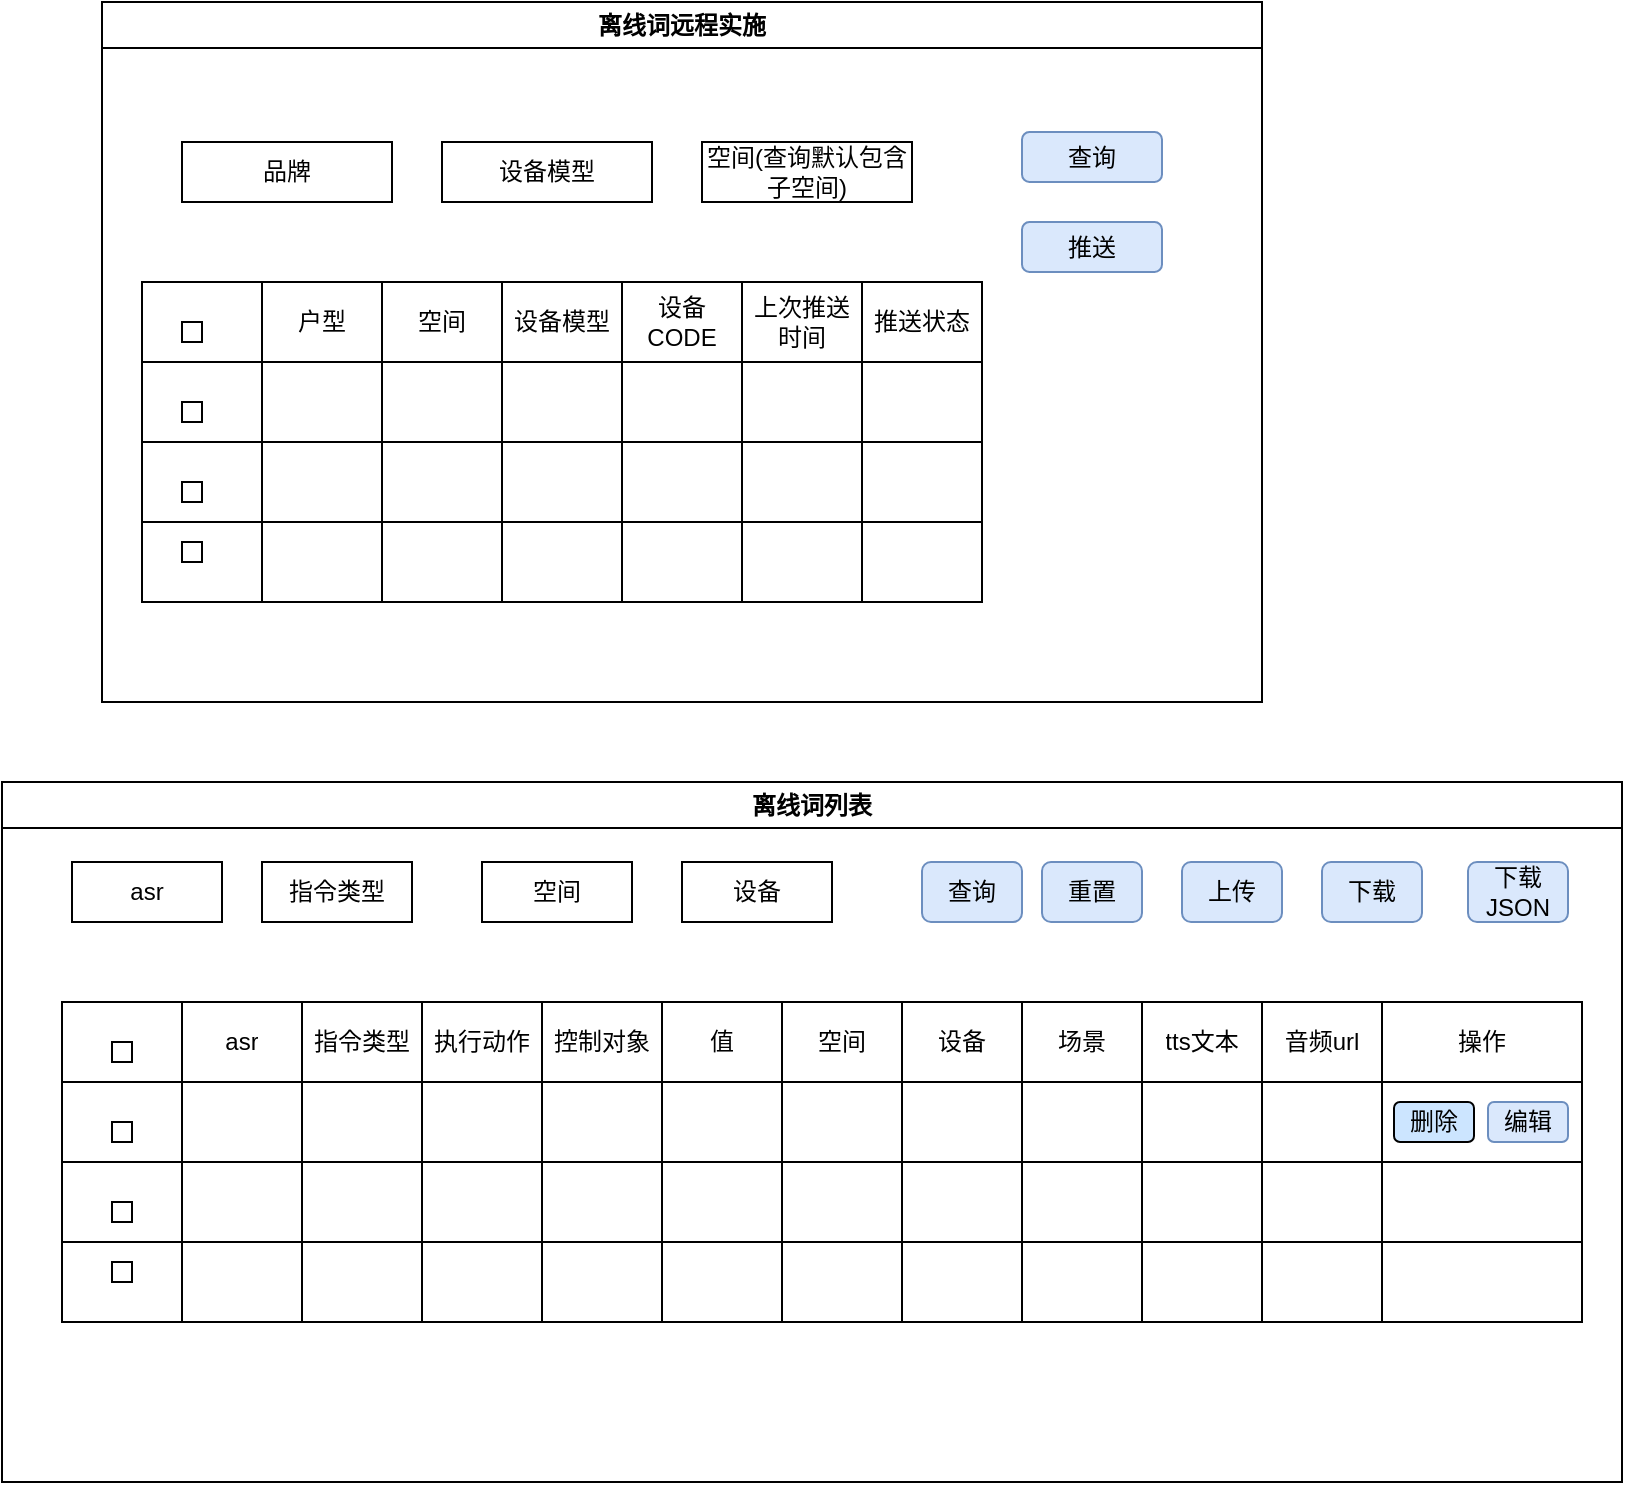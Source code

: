 <mxfile version="24.0.2" type="github">
  <diagram name="第 1 页" id="WnFoVOCNcByE03xFzpFk">
    <mxGraphModel dx="1095" dy="423" grid="1" gridSize="10" guides="1" tooltips="1" connect="1" arrows="1" fold="1" page="1" pageScale="1" pageWidth="827" pageHeight="1169" math="0" shadow="0">
      <root>
        <mxCell id="0" />
        <mxCell id="1" parent="0" />
        <mxCell id="wuZvDj9s8fZifpbFYdYD-1" value="离线词远程实施" style="swimlane;whiteSpace=wrap;html=1;" vertex="1" parent="1">
          <mxGeometry x="60" y="40" width="580" height="350" as="geometry" />
        </mxCell>
        <mxCell id="wuZvDj9s8fZifpbFYdYD-7" value="空间(查询默认包含子空间)" style="rounded=0;whiteSpace=wrap;html=1;" vertex="1" parent="wuZvDj9s8fZifpbFYdYD-1">
          <mxGeometry x="300" y="70" width="105" height="30" as="geometry" />
        </mxCell>
        <mxCell id="wuZvDj9s8fZifpbFYdYD-8" value="设备模型" style="rounded=0;whiteSpace=wrap;html=1;" vertex="1" parent="wuZvDj9s8fZifpbFYdYD-1">
          <mxGeometry x="170" y="70" width="105" height="30" as="geometry" />
        </mxCell>
        <mxCell id="wuZvDj9s8fZifpbFYdYD-9" value="品牌" style="rounded=0;whiteSpace=wrap;html=1;" vertex="1" parent="wuZvDj9s8fZifpbFYdYD-1">
          <mxGeometry x="40" y="70" width="105" height="30" as="geometry" />
        </mxCell>
        <mxCell id="wuZvDj9s8fZifpbFYdYD-58" value="查询" style="rounded=1;whiteSpace=wrap;html=1;fillColor=#dae8fc;strokeColor=#6c8ebf;" vertex="1" parent="wuZvDj9s8fZifpbFYdYD-1">
          <mxGeometry x="460" y="65" width="70" height="25" as="geometry" />
        </mxCell>
        <mxCell id="wuZvDj9s8fZifpbFYdYD-64" value="推送" style="rounded=1;whiteSpace=wrap;html=1;fillColor=#dae8fc;strokeColor=#6c8ebf;" vertex="1" parent="wuZvDj9s8fZifpbFYdYD-1">
          <mxGeometry x="460" y="110" width="70" height="25" as="geometry" />
        </mxCell>
        <mxCell id="wuZvDj9s8fZifpbFYdYD-2" value="离线词列表" style="swimlane;whiteSpace=wrap;html=1;startSize=23;" vertex="1" parent="1">
          <mxGeometry x="10" y="430" width="810" height="350" as="geometry" />
        </mxCell>
        <mxCell id="wuZvDj9s8fZifpbFYdYD-65" value="" style="shape=table;startSize=0;container=1;collapsible=0;childLayout=tableLayout;" vertex="1" parent="wuZvDj9s8fZifpbFYdYD-2">
          <mxGeometry x="30" y="110" width="760" height="160" as="geometry" />
        </mxCell>
        <mxCell id="wuZvDj9s8fZifpbFYdYD-66" value="" style="shape=tableRow;horizontal=0;startSize=0;swimlaneHead=0;swimlaneBody=0;strokeColor=inherit;top=0;left=0;bottom=0;right=0;collapsible=0;dropTarget=0;fillColor=none;points=[[0,0.5],[1,0.5]];portConstraint=eastwest;" vertex="1" parent="wuZvDj9s8fZifpbFYdYD-65">
          <mxGeometry width="760" height="40" as="geometry" />
        </mxCell>
        <mxCell id="wuZvDj9s8fZifpbFYdYD-67" value="" style="shape=partialRectangle;html=1;whiteSpace=wrap;connectable=0;strokeColor=inherit;overflow=hidden;fillColor=none;top=0;left=0;bottom=0;right=0;pointerEvents=1;" vertex="1" parent="wuZvDj9s8fZifpbFYdYD-66">
          <mxGeometry width="60" height="40" as="geometry">
            <mxRectangle width="60" height="40" as="alternateBounds" />
          </mxGeometry>
        </mxCell>
        <mxCell id="wuZvDj9s8fZifpbFYdYD-68" value="asr" style="shape=partialRectangle;html=1;whiteSpace=wrap;connectable=0;strokeColor=inherit;overflow=hidden;fillColor=none;top=0;left=0;bottom=0;right=0;pointerEvents=1;" vertex="1" parent="wuZvDj9s8fZifpbFYdYD-66">
          <mxGeometry x="60" width="60" height="40" as="geometry">
            <mxRectangle width="60" height="40" as="alternateBounds" />
          </mxGeometry>
        </mxCell>
        <mxCell id="wuZvDj9s8fZifpbFYdYD-69" value="指令类型" style="shape=partialRectangle;html=1;whiteSpace=wrap;connectable=0;strokeColor=inherit;overflow=hidden;fillColor=none;top=0;left=0;bottom=0;right=0;pointerEvents=1;" vertex="1" parent="wuZvDj9s8fZifpbFYdYD-66">
          <mxGeometry x="120" width="60" height="40" as="geometry">
            <mxRectangle width="60" height="40" as="alternateBounds" />
          </mxGeometry>
        </mxCell>
        <mxCell id="wuZvDj9s8fZifpbFYdYD-70" value="执行动作" style="shape=partialRectangle;html=1;whiteSpace=wrap;connectable=0;strokeColor=inherit;overflow=hidden;fillColor=none;top=0;left=0;bottom=0;right=0;pointerEvents=1;" vertex="1" parent="wuZvDj9s8fZifpbFYdYD-66">
          <mxGeometry x="180" width="60" height="40" as="geometry">
            <mxRectangle width="60" height="40" as="alternateBounds" />
          </mxGeometry>
        </mxCell>
        <mxCell id="wuZvDj9s8fZifpbFYdYD-71" value="控制对象" style="shape=partialRectangle;html=1;whiteSpace=wrap;connectable=0;strokeColor=inherit;overflow=hidden;fillColor=none;top=0;left=0;bottom=0;right=0;pointerEvents=1;" vertex="1" parent="wuZvDj9s8fZifpbFYdYD-66">
          <mxGeometry x="240" width="60" height="40" as="geometry">
            <mxRectangle width="60" height="40" as="alternateBounds" />
          </mxGeometry>
        </mxCell>
        <mxCell id="wuZvDj9s8fZifpbFYdYD-109" value="值" style="shape=partialRectangle;html=1;whiteSpace=wrap;connectable=0;strokeColor=inherit;overflow=hidden;fillColor=none;top=0;left=0;bottom=0;right=0;pointerEvents=1;" vertex="1" parent="wuZvDj9s8fZifpbFYdYD-66">
          <mxGeometry x="300" width="60" height="40" as="geometry">
            <mxRectangle width="60" height="40" as="alternateBounds" />
          </mxGeometry>
        </mxCell>
        <mxCell id="wuZvDj9s8fZifpbFYdYD-105" value="空间" style="shape=partialRectangle;html=1;whiteSpace=wrap;connectable=0;strokeColor=inherit;overflow=hidden;fillColor=none;top=0;left=0;bottom=0;right=0;pointerEvents=1;" vertex="1" parent="wuZvDj9s8fZifpbFYdYD-66">
          <mxGeometry x="360" width="60" height="40" as="geometry">
            <mxRectangle width="60" height="40" as="alternateBounds" />
          </mxGeometry>
        </mxCell>
        <mxCell id="wuZvDj9s8fZifpbFYdYD-101" value="设备" style="shape=partialRectangle;html=1;whiteSpace=wrap;connectable=0;strokeColor=inherit;overflow=hidden;fillColor=none;top=0;left=0;bottom=0;right=0;pointerEvents=1;" vertex="1" parent="wuZvDj9s8fZifpbFYdYD-66">
          <mxGeometry x="420" width="60" height="40" as="geometry">
            <mxRectangle width="60" height="40" as="alternateBounds" />
          </mxGeometry>
        </mxCell>
        <mxCell id="wuZvDj9s8fZifpbFYdYD-117" value="场景" style="shape=partialRectangle;html=1;whiteSpace=wrap;connectable=0;strokeColor=inherit;overflow=hidden;fillColor=none;top=0;left=0;bottom=0;right=0;pointerEvents=1;" vertex="1" parent="wuZvDj9s8fZifpbFYdYD-66">
          <mxGeometry x="480" width="60" height="40" as="geometry">
            <mxRectangle width="60" height="40" as="alternateBounds" />
          </mxGeometry>
        </mxCell>
        <mxCell id="wuZvDj9s8fZifpbFYdYD-113" value="tts文本" style="shape=partialRectangle;html=1;whiteSpace=wrap;connectable=0;strokeColor=inherit;overflow=hidden;fillColor=none;top=0;left=0;bottom=0;right=0;pointerEvents=1;" vertex="1" parent="wuZvDj9s8fZifpbFYdYD-66">
          <mxGeometry x="540" width="60" height="40" as="geometry">
            <mxRectangle width="60" height="40" as="alternateBounds" />
          </mxGeometry>
        </mxCell>
        <mxCell id="wuZvDj9s8fZifpbFYdYD-121" value="音频url" style="shape=partialRectangle;html=1;whiteSpace=wrap;connectable=0;strokeColor=inherit;overflow=hidden;fillColor=none;top=0;left=0;bottom=0;right=0;pointerEvents=1;" vertex="1" parent="wuZvDj9s8fZifpbFYdYD-66">
          <mxGeometry x="600" width="60" height="40" as="geometry">
            <mxRectangle width="60" height="40" as="alternateBounds" />
          </mxGeometry>
        </mxCell>
        <mxCell id="wuZvDj9s8fZifpbFYdYD-125" value="操作" style="shape=partialRectangle;html=1;whiteSpace=wrap;connectable=0;strokeColor=inherit;overflow=hidden;fillColor=none;top=0;left=0;bottom=0;right=0;pointerEvents=1;" vertex="1" parent="wuZvDj9s8fZifpbFYdYD-66">
          <mxGeometry x="660" width="100" height="40" as="geometry">
            <mxRectangle width="100" height="40" as="alternateBounds" />
          </mxGeometry>
        </mxCell>
        <mxCell id="wuZvDj9s8fZifpbFYdYD-72" value="" style="shape=tableRow;horizontal=0;startSize=0;swimlaneHead=0;swimlaneBody=0;strokeColor=inherit;top=0;left=0;bottom=0;right=0;collapsible=0;dropTarget=0;fillColor=none;points=[[0,0.5],[1,0.5]];portConstraint=eastwest;" vertex="1" parent="wuZvDj9s8fZifpbFYdYD-65">
          <mxGeometry y="40" width="760" height="40" as="geometry" />
        </mxCell>
        <mxCell id="wuZvDj9s8fZifpbFYdYD-73" value="" style="shape=partialRectangle;html=1;whiteSpace=wrap;connectable=0;strokeColor=inherit;overflow=hidden;fillColor=none;top=0;left=0;bottom=0;right=0;pointerEvents=1;" vertex="1" parent="wuZvDj9s8fZifpbFYdYD-72">
          <mxGeometry width="60" height="40" as="geometry">
            <mxRectangle width="60" height="40" as="alternateBounds" />
          </mxGeometry>
        </mxCell>
        <mxCell id="wuZvDj9s8fZifpbFYdYD-74" value="" style="shape=partialRectangle;html=1;whiteSpace=wrap;connectable=0;strokeColor=inherit;overflow=hidden;fillColor=none;top=0;left=0;bottom=0;right=0;pointerEvents=1;" vertex="1" parent="wuZvDj9s8fZifpbFYdYD-72">
          <mxGeometry x="60" width="60" height="40" as="geometry">
            <mxRectangle width="60" height="40" as="alternateBounds" />
          </mxGeometry>
        </mxCell>
        <mxCell id="wuZvDj9s8fZifpbFYdYD-75" value="" style="shape=partialRectangle;html=1;whiteSpace=wrap;connectable=0;strokeColor=inherit;overflow=hidden;fillColor=none;top=0;left=0;bottom=0;right=0;pointerEvents=1;" vertex="1" parent="wuZvDj9s8fZifpbFYdYD-72">
          <mxGeometry x="120" width="60" height="40" as="geometry">
            <mxRectangle width="60" height="40" as="alternateBounds" />
          </mxGeometry>
        </mxCell>
        <mxCell id="wuZvDj9s8fZifpbFYdYD-76" value="" style="shape=partialRectangle;html=1;whiteSpace=wrap;connectable=0;strokeColor=inherit;overflow=hidden;fillColor=none;top=0;left=0;bottom=0;right=0;pointerEvents=1;" vertex="1" parent="wuZvDj9s8fZifpbFYdYD-72">
          <mxGeometry x="180" width="60" height="40" as="geometry">
            <mxRectangle width="60" height="40" as="alternateBounds" />
          </mxGeometry>
        </mxCell>
        <mxCell id="wuZvDj9s8fZifpbFYdYD-77" value="" style="shape=partialRectangle;html=1;whiteSpace=wrap;connectable=0;strokeColor=inherit;overflow=hidden;fillColor=none;top=0;left=0;bottom=0;right=0;pointerEvents=1;" vertex="1" parent="wuZvDj9s8fZifpbFYdYD-72">
          <mxGeometry x="240" width="60" height="40" as="geometry">
            <mxRectangle width="60" height="40" as="alternateBounds" />
          </mxGeometry>
        </mxCell>
        <mxCell id="wuZvDj9s8fZifpbFYdYD-110" style="shape=partialRectangle;html=1;whiteSpace=wrap;connectable=0;strokeColor=inherit;overflow=hidden;fillColor=none;top=0;left=0;bottom=0;right=0;pointerEvents=1;" vertex="1" parent="wuZvDj9s8fZifpbFYdYD-72">
          <mxGeometry x="300" width="60" height="40" as="geometry">
            <mxRectangle width="60" height="40" as="alternateBounds" />
          </mxGeometry>
        </mxCell>
        <mxCell id="wuZvDj9s8fZifpbFYdYD-106" style="shape=partialRectangle;html=1;whiteSpace=wrap;connectable=0;strokeColor=inherit;overflow=hidden;fillColor=none;top=0;left=0;bottom=0;right=0;pointerEvents=1;" vertex="1" parent="wuZvDj9s8fZifpbFYdYD-72">
          <mxGeometry x="360" width="60" height="40" as="geometry">
            <mxRectangle width="60" height="40" as="alternateBounds" />
          </mxGeometry>
        </mxCell>
        <mxCell id="wuZvDj9s8fZifpbFYdYD-102" style="shape=partialRectangle;html=1;whiteSpace=wrap;connectable=0;strokeColor=inherit;overflow=hidden;fillColor=none;top=0;left=0;bottom=0;right=0;pointerEvents=1;" vertex="1" parent="wuZvDj9s8fZifpbFYdYD-72">
          <mxGeometry x="420" width="60" height="40" as="geometry">
            <mxRectangle width="60" height="40" as="alternateBounds" />
          </mxGeometry>
        </mxCell>
        <mxCell id="wuZvDj9s8fZifpbFYdYD-118" style="shape=partialRectangle;html=1;whiteSpace=wrap;connectable=0;strokeColor=inherit;overflow=hidden;fillColor=none;top=0;left=0;bottom=0;right=0;pointerEvents=1;" vertex="1" parent="wuZvDj9s8fZifpbFYdYD-72">
          <mxGeometry x="480" width="60" height="40" as="geometry">
            <mxRectangle width="60" height="40" as="alternateBounds" />
          </mxGeometry>
        </mxCell>
        <mxCell id="wuZvDj9s8fZifpbFYdYD-114" style="shape=partialRectangle;html=1;whiteSpace=wrap;connectable=0;strokeColor=inherit;overflow=hidden;fillColor=none;top=0;left=0;bottom=0;right=0;pointerEvents=1;" vertex="1" parent="wuZvDj9s8fZifpbFYdYD-72">
          <mxGeometry x="540" width="60" height="40" as="geometry">
            <mxRectangle width="60" height="40" as="alternateBounds" />
          </mxGeometry>
        </mxCell>
        <mxCell id="wuZvDj9s8fZifpbFYdYD-122" style="shape=partialRectangle;html=1;whiteSpace=wrap;connectable=0;strokeColor=inherit;overflow=hidden;fillColor=none;top=0;left=0;bottom=0;right=0;pointerEvents=1;" vertex="1" parent="wuZvDj9s8fZifpbFYdYD-72">
          <mxGeometry x="600" width="60" height="40" as="geometry">
            <mxRectangle width="60" height="40" as="alternateBounds" />
          </mxGeometry>
        </mxCell>
        <mxCell id="wuZvDj9s8fZifpbFYdYD-126" style="shape=partialRectangle;html=1;whiteSpace=wrap;connectable=0;strokeColor=inherit;overflow=hidden;fillColor=none;top=0;left=0;bottom=0;right=0;pointerEvents=1;" vertex="1" parent="wuZvDj9s8fZifpbFYdYD-72">
          <mxGeometry x="660" width="100" height="40" as="geometry">
            <mxRectangle width="100" height="40" as="alternateBounds" />
          </mxGeometry>
        </mxCell>
        <mxCell id="wuZvDj9s8fZifpbFYdYD-78" value="" style="shape=tableRow;horizontal=0;startSize=0;swimlaneHead=0;swimlaneBody=0;strokeColor=inherit;top=0;left=0;bottom=0;right=0;collapsible=0;dropTarget=0;fillColor=none;points=[[0,0.5],[1,0.5]];portConstraint=eastwest;" vertex="1" parent="wuZvDj9s8fZifpbFYdYD-65">
          <mxGeometry y="80" width="760" height="40" as="geometry" />
        </mxCell>
        <mxCell id="wuZvDj9s8fZifpbFYdYD-79" value="" style="shape=partialRectangle;html=1;whiteSpace=wrap;connectable=0;strokeColor=inherit;overflow=hidden;fillColor=none;top=0;left=0;bottom=0;right=0;pointerEvents=1;" vertex="1" parent="wuZvDj9s8fZifpbFYdYD-78">
          <mxGeometry width="60" height="40" as="geometry">
            <mxRectangle width="60" height="40" as="alternateBounds" />
          </mxGeometry>
        </mxCell>
        <mxCell id="wuZvDj9s8fZifpbFYdYD-80" value="" style="shape=partialRectangle;html=1;whiteSpace=wrap;connectable=0;strokeColor=inherit;overflow=hidden;fillColor=none;top=0;left=0;bottom=0;right=0;pointerEvents=1;" vertex="1" parent="wuZvDj9s8fZifpbFYdYD-78">
          <mxGeometry x="60" width="60" height="40" as="geometry">
            <mxRectangle width="60" height="40" as="alternateBounds" />
          </mxGeometry>
        </mxCell>
        <mxCell id="wuZvDj9s8fZifpbFYdYD-81" value="" style="shape=partialRectangle;html=1;whiteSpace=wrap;connectable=0;strokeColor=inherit;overflow=hidden;fillColor=none;top=0;left=0;bottom=0;right=0;pointerEvents=1;" vertex="1" parent="wuZvDj9s8fZifpbFYdYD-78">
          <mxGeometry x="120" width="60" height="40" as="geometry">
            <mxRectangle width="60" height="40" as="alternateBounds" />
          </mxGeometry>
        </mxCell>
        <mxCell id="wuZvDj9s8fZifpbFYdYD-82" value="" style="shape=partialRectangle;html=1;whiteSpace=wrap;connectable=0;strokeColor=inherit;overflow=hidden;fillColor=none;top=0;left=0;bottom=0;right=0;pointerEvents=1;" vertex="1" parent="wuZvDj9s8fZifpbFYdYD-78">
          <mxGeometry x="180" width="60" height="40" as="geometry">
            <mxRectangle width="60" height="40" as="alternateBounds" />
          </mxGeometry>
        </mxCell>
        <mxCell id="wuZvDj9s8fZifpbFYdYD-83" value="" style="shape=partialRectangle;html=1;whiteSpace=wrap;connectable=0;strokeColor=inherit;overflow=hidden;fillColor=none;top=0;left=0;bottom=0;right=0;pointerEvents=1;" vertex="1" parent="wuZvDj9s8fZifpbFYdYD-78">
          <mxGeometry x="240" width="60" height="40" as="geometry">
            <mxRectangle width="60" height="40" as="alternateBounds" />
          </mxGeometry>
        </mxCell>
        <mxCell id="wuZvDj9s8fZifpbFYdYD-111" style="shape=partialRectangle;html=1;whiteSpace=wrap;connectable=0;strokeColor=inherit;overflow=hidden;fillColor=none;top=0;left=0;bottom=0;right=0;pointerEvents=1;" vertex="1" parent="wuZvDj9s8fZifpbFYdYD-78">
          <mxGeometry x="300" width="60" height="40" as="geometry">
            <mxRectangle width="60" height="40" as="alternateBounds" />
          </mxGeometry>
        </mxCell>
        <mxCell id="wuZvDj9s8fZifpbFYdYD-107" style="shape=partialRectangle;html=1;whiteSpace=wrap;connectable=0;strokeColor=inherit;overflow=hidden;fillColor=none;top=0;left=0;bottom=0;right=0;pointerEvents=1;" vertex="1" parent="wuZvDj9s8fZifpbFYdYD-78">
          <mxGeometry x="360" width="60" height="40" as="geometry">
            <mxRectangle width="60" height="40" as="alternateBounds" />
          </mxGeometry>
        </mxCell>
        <mxCell id="wuZvDj9s8fZifpbFYdYD-103" style="shape=partialRectangle;html=1;whiteSpace=wrap;connectable=0;strokeColor=inherit;overflow=hidden;fillColor=none;top=0;left=0;bottom=0;right=0;pointerEvents=1;" vertex="1" parent="wuZvDj9s8fZifpbFYdYD-78">
          <mxGeometry x="420" width="60" height="40" as="geometry">
            <mxRectangle width="60" height="40" as="alternateBounds" />
          </mxGeometry>
        </mxCell>
        <mxCell id="wuZvDj9s8fZifpbFYdYD-119" style="shape=partialRectangle;html=1;whiteSpace=wrap;connectable=0;strokeColor=inherit;overflow=hidden;fillColor=none;top=0;left=0;bottom=0;right=0;pointerEvents=1;" vertex="1" parent="wuZvDj9s8fZifpbFYdYD-78">
          <mxGeometry x="480" width="60" height="40" as="geometry">
            <mxRectangle width="60" height="40" as="alternateBounds" />
          </mxGeometry>
        </mxCell>
        <mxCell id="wuZvDj9s8fZifpbFYdYD-115" style="shape=partialRectangle;html=1;whiteSpace=wrap;connectable=0;strokeColor=inherit;overflow=hidden;fillColor=none;top=0;left=0;bottom=0;right=0;pointerEvents=1;" vertex="1" parent="wuZvDj9s8fZifpbFYdYD-78">
          <mxGeometry x="540" width="60" height="40" as="geometry">
            <mxRectangle width="60" height="40" as="alternateBounds" />
          </mxGeometry>
        </mxCell>
        <mxCell id="wuZvDj9s8fZifpbFYdYD-123" style="shape=partialRectangle;html=1;whiteSpace=wrap;connectable=0;strokeColor=inherit;overflow=hidden;fillColor=none;top=0;left=0;bottom=0;right=0;pointerEvents=1;" vertex="1" parent="wuZvDj9s8fZifpbFYdYD-78">
          <mxGeometry x="600" width="60" height="40" as="geometry">
            <mxRectangle width="60" height="40" as="alternateBounds" />
          </mxGeometry>
        </mxCell>
        <mxCell id="wuZvDj9s8fZifpbFYdYD-127" style="shape=partialRectangle;html=1;whiteSpace=wrap;connectable=0;strokeColor=inherit;overflow=hidden;fillColor=none;top=0;left=0;bottom=0;right=0;pointerEvents=1;" vertex="1" parent="wuZvDj9s8fZifpbFYdYD-78">
          <mxGeometry x="660" width="100" height="40" as="geometry">
            <mxRectangle width="100" height="40" as="alternateBounds" />
          </mxGeometry>
        </mxCell>
        <mxCell id="wuZvDj9s8fZifpbFYdYD-84" value="" style="shape=tableRow;horizontal=0;startSize=0;swimlaneHead=0;swimlaneBody=0;strokeColor=inherit;top=0;left=0;bottom=0;right=0;collapsible=0;dropTarget=0;fillColor=none;points=[[0,0.5],[1,0.5]];portConstraint=eastwest;" vertex="1" parent="wuZvDj9s8fZifpbFYdYD-65">
          <mxGeometry y="120" width="760" height="40" as="geometry" />
        </mxCell>
        <mxCell id="wuZvDj9s8fZifpbFYdYD-85" value="" style="shape=partialRectangle;html=1;whiteSpace=wrap;connectable=0;strokeColor=inherit;overflow=hidden;fillColor=none;top=0;left=0;bottom=0;right=0;pointerEvents=1;" vertex="1" parent="wuZvDj9s8fZifpbFYdYD-84">
          <mxGeometry width="60" height="40" as="geometry">
            <mxRectangle width="60" height="40" as="alternateBounds" />
          </mxGeometry>
        </mxCell>
        <mxCell id="wuZvDj9s8fZifpbFYdYD-86" value="" style="shape=partialRectangle;html=1;whiteSpace=wrap;connectable=0;strokeColor=inherit;overflow=hidden;fillColor=none;top=0;left=0;bottom=0;right=0;pointerEvents=1;" vertex="1" parent="wuZvDj9s8fZifpbFYdYD-84">
          <mxGeometry x="60" width="60" height="40" as="geometry">
            <mxRectangle width="60" height="40" as="alternateBounds" />
          </mxGeometry>
        </mxCell>
        <mxCell id="wuZvDj9s8fZifpbFYdYD-87" value="" style="shape=partialRectangle;html=1;whiteSpace=wrap;connectable=0;strokeColor=inherit;overflow=hidden;fillColor=none;top=0;left=0;bottom=0;right=0;pointerEvents=1;" vertex="1" parent="wuZvDj9s8fZifpbFYdYD-84">
          <mxGeometry x="120" width="60" height="40" as="geometry">
            <mxRectangle width="60" height="40" as="alternateBounds" />
          </mxGeometry>
        </mxCell>
        <mxCell id="wuZvDj9s8fZifpbFYdYD-88" value="" style="shape=partialRectangle;html=1;whiteSpace=wrap;connectable=0;strokeColor=inherit;overflow=hidden;fillColor=none;top=0;left=0;bottom=0;right=0;pointerEvents=1;" vertex="1" parent="wuZvDj9s8fZifpbFYdYD-84">
          <mxGeometry x="180" width="60" height="40" as="geometry">
            <mxRectangle width="60" height="40" as="alternateBounds" />
          </mxGeometry>
        </mxCell>
        <mxCell id="wuZvDj9s8fZifpbFYdYD-89" value="" style="shape=partialRectangle;html=1;whiteSpace=wrap;connectable=0;strokeColor=inherit;overflow=hidden;fillColor=none;top=0;left=0;bottom=0;right=0;pointerEvents=1;" vertex="1" parent="wuZvDj9s8fZifpbFYdYD-84">
          <mxGeometry x="240" width="60" height="40" as="geometry">
            <mxRectangle width="60" height="40" as="alternateBounds" />
          </mxGeometry>
        </mxCell>
        <mxCell id="wuZvDj9s8fZifpbFYdYD-112" style="shape=partialRectangle;html=1;whiteSpace=wrap;connectable=0;strokeColor=inherit;overflow=hidden;fillColor=none;top=0;left=0;bottom=0;right=0;pointerEvents=1;" vertex="1" parent="wuZvDj9s8fZifpbFYdYD-84">
          <mxGeometry x="300" width="60" height="40" as="geometry">
            <mxRectangle width="60" height="40" as="alternateBounds" />
          </mxGeometry>
        </mxCell>
        <mxCell id="wuZvDj9s8fZifpbFYdYD-108" style="shape=partialRectangle;html=1;whiteSpace=wrap;connectable=0;strokeColor=inherit;overflow=hidden;fillColor=none;top=0;left=0;bottom=0;right=0;pointerEvents=1;" vertex="1" parent="wuZvDj9s8fZifpbFYdYD-84">
          <mxGeometry x="360" width="60" height="40" as="geometry">
            <mxRectangle width="60" height="40" as="alternateBounds" />
          </mxGeometry>
        </mxCell>
        <mxCell id="wuZvDj9s8fZifpbFYdYD-104" style="shape=partialRectangle;html=1;whiteSpace=wrap;connectable=0;strokeColor=inherit;overflow=hidden;fillColor=none;top=0;left=0;bottom=0;right=0;pointerEvents=1;" vertex="1" parent="wuZvDj9s8fZifpbFYdYD-84">
          <mxGeometry x="420" width="60" height="40" as="geometry">
            <mxRectangle width="60" height="40" as="alternateBounds" />
          </mxGeometry>
        </mxCell>
        <mxCell id="wuZvDj9s8fZifpbFYdYD-120" style="shape=partialRectangle;html=1;whiteSpace=wrap;connectable=0;strokeColor=inherit;overflow=hidden;fillColor=none;top=0;left=0;bottom=0;right=0;pointerEvents=1;" vertex="1" parent="wuZvDj9s8fZifpbFYdYD-84">
          <mxGeometry x="480" width="60" height="40" as="geometry">
            <mxRectangle width="60" height="40" as="alternateBounds" />
          </mxGeometry>
        </mxCell>
        <mxCell id="wuZvDj9s8fZifpbFYdYD-116" style="shape=partialRectangle;html=1;whiteSpace=wrap;connectable=0;strokeColor=inherit;overflow=hidden;fillColor=none;top=0;left=0;bottom=0;right=0;pointerEvents=1;" vertex="1" parent="wuZvDj9s8fZifpbFYdYD-84">
          <mxGeometry x="540" width="60" height="40" as="geometry">
            <mxRectangle width="60" height="40" as="alternateBounds" />
          </mxGeometry>
        </mxCell>
        <mxCell id="wuZvDj9s8fZifpbFYdYD-124" style="shape=partialRectangle;html=1;whiteSpace=wrap;connectable=0;strokeColor=inherit;overflow=hidden;fillColor=none;top=0;left=0;bottom=0;right=0;pointerEvents=1;" vertex="1" parent="wuZvDj9s8fZifpbFYdYD-84">
          <mxGeometry x="600" width="60" height="40" as="geometry">
            <mxRectangle width="60" height="40" as="alternateBounds" />
          </mxGeometry>
        </mxCell>
        <mxCell id="wuZvDj9s8fZifpbFYdYD-128" style="shape=partialRectangle;html=1;whiteSpace=wrap;connectable=0;strokeColor=inherit;overflow=hidden;fillColor=none;top=0;left=0;bottom=0;right=0;pointerEvents=1;" vertex="1" parent="wuZvDj9s8fZifpbFYdYD-84">
          <mxGeometry x="660" width="100" height="40" as="geometry">
            <mxRectangle width="100" height="40" as="alternateBounds" />
          </mxGeometry>
        </mxCell>
        <mxCell id="wuZvDj9s8fZifpbFYdYD-96" value="" style="rounded=0;whiteSpace=wrap;html=1;" vertex="1" parent="wuZvDj9s8fZifpbFYdYD-2">
          <mxGeometry x="55" y="130" width="10" height="10" as="geometry" />
        </mxCell>
        <mxCell id="wuZvDj9s8fZifpbFYdYD-97" value="" style="rounded=0;whiteSpace=wrap;html=1;" vertex="1" parent="wuZvDj9s8fZifpbFYdYD-2">
          <mxGeometry x="55" y="170" width="10" height="10" as="geometry" />
        </mxCell>
        <mxCell id="wuZvDj9s8fZifpbFYdYD-98" value="" style="rounded=0;whiteSpace=wrap;html=1;" vertex="1" parent="wuZvDj9s8fZifpbFYdYD-2">
          <mxGeometry x="55" y="210" width="10" height="10" as="geometry" />
        </mxCell>
        <mxCell id="wuZvDj9s8fZifpbFYdYD-99" value="" style="rounded=0;whiteSpace=wrap;html=1;" vertex="1" parent="wuZvDj9s8fZifpbFYdYD-2">
          <mxGeometry x="55" y="240" width="10" height="10" as="geometry" />
        </mxCell>
        <mxCell id="wuZvDj9s8fZifpbFYdYD-129" value="删除" style="rounded=1;whiteSpace=wrap;html=1;fillColor=#CCE5FF;" vertex="1" parent="wuZvDj9s8fZifpbFYdYD-2">
          <mxGeometry x="696" y="160" width="40" height="20" as="geometry" />
        </mxCell>
        <mxCell id="wuZvDj9s8fZifpbFYdYD-130" value="编辑" style="rounded=1;whiteSpace=wrap;html=1;fillColor=#dae8fc;strokeColor=#6c8ebf;" vertex="1" parent="wuZvDj9s8fZifpbFYdYD-2">
          <mxGeometry x="743" y="160" width="40" height="20" as="geometry" />
        </mxCell>
        <mxCell id="wuZvDj9s8fZifpbFYdYD-131" value="asr" style="rounded=0;whiteSpace=wrap;html=1;" vertex="1" parent="wuZvDj9s8fZifpbFYdYD-2">
          <mxGeometry x="35" y="40" width="75" height="30" as="geometry" />
        </mxCell>
        <mxCell id="wuZvDj9s8fZifpbFYdYD-132" value="指令类型" style="rounded=0;whiteSpace=wrap;html=1;" vertex="1" parent="wuZvDj9s8fZifpbFYdYD-2">
          <mxGeometry x="130" y="40" width="75" height="30" as="geometry" />
        </mxCell>
        <mxCell id="wuZvDj9s8fZifpbFYdYD-133" value="设备" style="rounded=0;whiteSpace=wrap;html=1;" vertex="1" parent="wuZvDj9s8fZifpbFYdYD-2">
          <mxGeometry x="340" y="40" width="75" height="30" as="geometry" />
        </mxCell>
        <mxCell id="wuZvDj9s8fZifpbFYdYD-135" value="空间" style="rounded=0;whiteSpace=wrap;html=1;" vertex="1" parent="wuZvDj9s8fZifpbFYdYD-2">
          <mxGeometry x="240" y="40" width="75" height="30" as="geometry" />
        </mxCell>
        <mxCell id="wuZvDj9s8fZifpbFYdYD-136" value="查询" style="rounded=1;whiteSpace=wrap;html=1;fillColor=#dae8fc;strokeColor=#6c8ebf;" vertex="1" parent="wuZvDj9s8fZifpbFYdYD-2">
          <mxGeometry x="460" y="40" width="50" height="30" as="geometry" />
        </mxCell>
        <mxCell id="wuZvDj9s8fZifpbFYdYD-202" value="重置" style="rounded=1;whiteSpace=wrap;html=1;fillColor=#dae8fc;strokeColor=#6c8ebf;" vertex="1" parent="wuZvDj9s8fZifpbFYdYD-2">
          <mxGeometry x="520" y="40" width="50" height="30" as="geometry" />
        </mxCell>
        <mxCell id="wuZvDj9s8fZifpbFYdYD-203" value="上传" style="rounded=1;whiteSpace=wrap;html=1;fillColor=#dae8fc;strokeColor=#6c8ebf;" vertex="1" parent="wuZvDj9s8fZifpbFYdYD-2">
          <mxGeometry x="590" y="40" width="50" height="30" as="geometry" />
        </mxCell>
        <mxCell id="wuZvDj9s8fZifpbFYdYD-204" value="下载JSON" style="rounded=1;whiteSpace=wrap;html=1;fillColor=#dae8fc;strokeColor=#6c8ebf;" vertex="1" parent="wuZvDj9s8fZifpbFYdYD-2">
          <mxGeometry x="733" y="40" width="50" height="30" as="geometry" />
        </mxCell>
        <mxCell id="wuZvDj9s8fZifpbFYdYD-205" value="下载" style="rounded=1;whiteSpace=wrap;html=1;fillColor=#dae8fc;strokeColor=#6c8ebf;" vertex="1" parent="wuZvDj9s8fZifpbFYdYD-2">
          <mxGeometry x="660" y="40" width="50" height="30" as="geometry" />
        </mxCell>
        <mxCell id="wuZvDj9s8fZifpbFYdYD-13" value="" style="shape=table;startSize=0;container=1;collapsible=0;childLayout=tableLayout;" vertex="1" parent="1">
          <mxGeometry x="80" y="180" width="420" height="160" as="geometry" />
        </mxCell>
        <mxCell id="wuZvDj9s8fZifpbFYdYD-14" value="" style="shape=tableRow;horizontal=0;startSize=0;swimlaneHead=0;swimlaneBody=0;strokeColor=inherit;top=0;left=0;bottom=0;right=0;collapsible=0;dropTarget=0;fillColor=none;points=[[0,0.5],[1,0.5]];portConstraint=eastwest;" vertex="1" parent="wuZvDj9s8fZifpbFYdYD-13">
          <mxGeometry width="420" height="40" as="geometry" />
        </mxCell>
        <mxCell id="wuZvDj9s8fZifpbFYdYD-15" value="" style="shape=partialRectangle;html=1;whiteSpace=wrap;connectable=0;strokeColor=inherit;overflow=hidden;fillColor=none;top=0;left=0;bottom=0;right=0;pointerEvents=1;" vertex="1" parent="wuZvDj9s8fZifpbFYdYD-14">
          <mxGeometry width="60" height="40" as="geometry">
            <mxRectangle width="60" height="40" as="alternateBounds" />
          </mxGeometry>
        </mxCell>
        <mxCell id="wuZvDj9s8fZifpbFYdYD-16" value="户型" style="shape=partialRectangle;html=1;whiteSpace=wrap;connectable=0;strokeColor=inherit;overflow=hidden;fillColor=none;top=0;left=0;bottom=0;right=0;pointerEvents=1;" vertex="1" parent="wuZvDj9s8fZifpbFYdYD-14">
          <mxGeometry x="60" width="60" height="40" as="geometry">
            <mxRectangle width="60" height="40" as="alternateBounds" />
          </mxGeometry>
        </mxCell>
        <mxCell id="wuZvDj9s8fZifpbFYdYD-17" value="空间" style="shape=partialRectangle;html=1;whiteSpace=wrap;connectable=0;strokeColor=inherit;overflow=hidden;fillColor=none;top=0;left=0;bottom=0;right=0;pointerEvents=1;" vertex="1" parent="wuZvDj9s8fZifpbFYdYD-14">
          <mxGeometry x="120" width="60" height="40" as="geometry">
            <mxRectangle width="60" height="40" as="alternateBounds" />
          </mxGeometry>
        </mxCell>
        <mxCell id="wuZvDj9s8fZifpbFYdYD-18" value="设备模型" style="shape=partialRectangle;html=1;whiteSpace=wrap;connectable=0;strokeColor=inherit;overflow=hidden;fillColor=none;top=0;left=0;bottom=0;right=0;pointerEvents=1;" vertex="1" parent="wuZvDj9s8fZifpbFYdYD-14">
          <mxGeometry x="180" width="60" height="40" as="geometry">
            <mxRectangle width="60" height="40" as="alternateBounds" />
          </mxGeometry>
        </mxCell>
        <mxCell id="wuZvDj9s8fZifpbFYdYD-19" value="设备CODE" style="shape=partialRectangle;html=1;whiteSpace=wrap;connectable=0;strokeColor=inherit;overflow=hidden;fillColor=none;top=0;left=0;bottom=0;right=0;pointerEvents=1;" vertex="1" parent="wuZvDj9s8fZifpbFYdYD-14">
          <mxGeometry x="240" width="60" height="40" as="geometry">
            <mxRectangle width="60" height="40" as="alternateBounds" />
          </mxGeometry>
        </mxCell>
        <mxCell id="wuZvDj9s8fZifpbFYdYD-20" value="上次推送时间" style="shape=partialRectangle;html=1;whiteSpace=wrap;connectable=0;strokeColor=inherit;overflow=hidden;fillColor=none;top=0;left=0;bottom=0;right=0;pointerEvents=1;" vertex="1" parent="wuZvDj9s8fZifpbFYdYD-14">
          <mxGeometry x="300" width="60" height="40" as="geometry">
            <mxRectangle width="60" height="40" as="alternateBounds" />
          </mxGeometry>
        </mxCell>
        <mxCell id="wuZvDj9s8fZifpbFYdYD-21" value="推送状态" style="shape=partialRectangle;html=1;whiteSpace=wrap;connectable=0;strokeColor=inherit;overflow=hidden;fillColor=none;top=0;left=0;bottom=0;right=0;pointerEvents=1;" vertex="1" parent="wuZvDj9s8fZifpbFYdYD-14">
          <mxGeometry x="360" width="60" height="40" as="geometry">
            <mxRectangle width="60" height="40" as="alternateBounds" />
          </mxGeometry>
        </mxCell>
        <mxCell id="wuZvDj9s8fZifpbFYdYD-24" value="" style="shape=tableRow;horizontal=0;startSize=0;swimlaneHead=0;swimlaneBody=0;strokeColor=inherit;top=0;left=0;bottom=0;right=0;collapsible=0;dropTarget=0;fillColor=none;points=[[0,0.5],[1,0.5]];portConstraint=eastwest;" vertex="1" parent="wuZvDj9s8fZifpbFYdYD-13">
          <mxGeometry y="40" width="420" height="40" as="geometry" />
        </mxCell>
        <mxCell id="wuZvDj9s8fZifpbFYdYD-25" value="" style="shape=partialRectangle;html=1;whiteSpace=wrap;connectable=0;strokeColor=inherit;overflow=hidden;fillColor=none;top=0;left=0;bottom=0;right=0;pointerEvents=1;" vertex="1" parent="wuZvDj9s8fZifpbFYdYD-24">
          <mxGeometry width="60" height="40" as="geometry">
            <mxRectangle width="60" height="40" as="alternateBounds" />
          </mxGeometry>
        </mxCell>
        <mxCell id="wuZvDj9s8fZifpbFYdYD-26" value="" style="shape=partialRectangle;html=1;whiteSpace=wrap;connectable=0;strokeColor=inherit;overflow=hidden;fillColor=none;top=0;left=0;bottom=0;right=0;pointerEvents=1;" vertex="1" parent="wuZvDj9s8fZifpbFYdYD-24">
          <mxGeometry x="60" width="60" height="40" as="geometry">
            <mxRectangle width="60" height="40" as="alternateBounds" />
          </mxGeometry>
        </mxCell>
        <mxCell id="wuZvDj9s8fZifpbFYdYD-27" value="" style="shape=partialRectangle;html=1;whiteSpace=wrap;connectable=0;strokeColor=inherit;overflow=hidden;fillColor=none;top=0;left=0;bottom=0;right=0;pointerEvents=1;" vertex="1" parent="wuZvDj9s8fZifpbFYdYD-24">
          <mxGeometry x="120" width="60" height="40" as="geometry">
            <mxRectangle width="60" height="40" as="alternateBounds" />
          </mxGeometry>
        </mxCell>
        <mxCell id="wuZvDj9s8fZifpbFYdYD-28" value="" style="shape=partialRectangle;html=1;whiteSpace=wrap;connectable=0;strokeColor=inherit;overflow=hidden;fillColor=none;top=0;left=0;bottom=0;right=0;pointerEvents=1;" vertex="1" parent="wuZvDj9s8fZifpbFYdYD-24">
          <mxGeometry x="180" width="60" height="40" as="geometry">
            <mxRectangle width="60" height="40" as="alternateBounds" />
          </mxGeometry>
        </mxCell>
        <mxCell id="wuZvDj9s8fZifpbFYdYD-29" value="" style="shape=partialRectangle;html=1;whiteSpace=wrap;connectable=0;strokeColor=inherit;overflow=hidden;fillColor=none;top=0;left=0;bottom=0;right=0;pointerEvents=1;" vertex="1" parent="wuZvDj9s8fZifpbFYdYD-24">
          <mxGeometry x="240" width="60" height="40" as="geometry">
            <mxRectangle width="60" height="40" as="alternateBounds" />
          </mxGeometry>
        </mxCell>
        <mxCell id="wuZvDj9s8fZifpbFYdYD-30" value="" style="shape=partialRectangle;html=1;whiteSpace=wrap;connectable=0;strokeColor=inherit;overflow=hidden;fillColor=none;top=0;left=0;bottom=0;right=0;pointerEvents=1;" vertex="1" parent="wuZvDj9s8fZifpbFYdYD-24">
          <mxGeometry x="300" width="60" height="40" as="geometry">
            <mxRectangle width="60" height="40" as="alternateBounds" />
          </mxGeometry>
        </mxCell>
        <mxCell id="wuZvDj9s8fZifpbFYdYD-31" value="" style="shape=partialRectangle;html=1;whiteSpace=wrap;connectable=0;strokeColor=inherit;overflow=hidden;fillColor=none;top=0;left=0;bottom=0;right=0;pointerEvents=1;" vertex="1" parent="wuZvDj9s8fZifpbFYdYD-24">
          <mxGeometry x="360" width="60" height="40" as="geometry">
            <mxRectangle width="60" height="40" as="alternateBounds" />
          </mxGeometry>
        </mxCell>
        <mxCell id="wuZvDj9s8fZifpbFYdYD-34" value="" style="shape=tableRow;horizontal=0;startSize=0;swimlaneHead=0;swimlaneBody=0;strokeColor=inherit;top=0;left=0;bottom=0;right=0;collapsible=0;dropTarget=0;fillColor=none;points=[[0,0.5],[1,0.5]];portConstraint=eastwest;" vertex="1" parent="wuZvDj9s8fZifpbFYdYD-13">
          <mxGeometry y="80" width="420" height="40" as="geometry" />
        </mxCell>
        <mxCell id="wuZvDj9s8fZifpbFYdYD-35" value="" style="shape=partialRectangle;html=1;whiteSpace=wrap;connectable=0;strokeColor=inherit;overflow=hidden;fillColor=none;top=0;left=0;bottom=0;right=0;pointerEvents=1;" vertex="1" parent="wuZvDj9s8fZifpbFYdYD-34">
          <mxGeometry width="60" height="40" as="geometry">
            <mxRectangle width="60" height="40" as="alternateBounds" />
          </mxGeometry>
        </mxCell>
        <mxCell id="wuZvDj9s8fZifpbFYdYD-36" value="" style="shape=partialRectangle;html=1;whiteSpace=wrap;connectable=0;strokeColor=inherit;overflow=hidden;fillColor=none;top=0;left=0;bottom=0;right=0;pointerEvents=1;" vertex="1" parent="wuZvDj9s8fZifpbFYdYD-34">
          <mxGeometry x="60" width="60" height="40" as="geometry">
            <mxRectangle width="60" height="40" as="alternateBounds" />
          </mxGeometry>
        </mxCell>
        <mxCell id="wuZvDj9s8fZifpbFYdYD-37" value="" style="shape=partialRectangle;html=1;whiteSpace=wrap;connectable=0;strokeColor=inherit;overflow=hidden;fillColor=none;top=0;left=0;bottom=0;right=0;pointerEvents=1;" vertex="1" parent="wuZvDj9s8fZifpbFYdYD-34">
          <mxGeometry x="120" width="60" height="40" as="geometry">
            <mxRectangle width="60" height="40" as="alternateBounds" />
          </mxGeometry>
        </mxCell>
        <mxCell id="wuZvDj9s8fZifpbFYdYD-38" value="" style="shape=partialRectangle;html=1;whiteSpace=wrap;connectable=0;strokeColor=inherit;overflow=hidden;fillColor=none;top=0;left=0;bottom=0;right=0;pointerEvents=1;" vertex="1" parent="wuZvDj9s8fZifpbFYdYD-34">
          <mxGeometry x="180" width="60" height="40" as="geometry">
            <mxRectangle width="60" height="40" as="alternateBounds" />
          </mxGeometry>
        </mxCell>
        <mxCell id="wuZvDj9s8fZifpbFYdYD-39" value="" style="shape=partialRectangle;html=1;whiteSpace=wrap;connectable=0;strokeColor=inherit;overflow=hidden;fillColor=none;top=0;left=0;bottom=0;right=0;pointerEvents=1;" vertex="1" parent="wuZvDj9s8fZifpbFYdYD-34">
          <mxGeometry x="240" width="60" height="40" as="geometry">
            <mxRectangle width="60" height="40" as="alternateBounds" />
          </mxGeometry>
        </mxCell>
        <mxCell id="wuZvDj9s8fZifpbFYdYD-40" value="" style="shape=partialRectangle;html=1;whiteSpace=wrap;connectable=0;strokeColor=inherit;overflow=hidden;fillColor=none;top=0;left=0;bottom=0;right=0;pointerEvents=1;" vertex="1" parent="wuZvDj9s8fZifpbFYdYD-34">
          <mxGeometry x="300" width="60" height="40" as="geometry">
            <mxRectangle width="60" height="40" as="alternateBounds" />
          </mxGeometry>
        </mxCell>
        <mxCell id="wuZvDj9s8fZifpbFYdYD-41" value="" style="shape=partialRectangle;html=1;whiteSpace=wrap;connectable=0;strokeColor=inherit;overflow=hidden;fillColor=none;top=0;left=0;bottom=0;right=0;pointerEvents=1;" vertex="1" parent="wuZvDj9s8fZifpbFYdYD-34">
          <mxGeometry x="360" width="60" height="40" as="geometry">
            <mxRectangle width="60" height="40" as="alternateBounds" />
          </mxGeometry>
        </mxCell>
        <mxCell id="wuZvDj9s8fZifpbFYdYD-44" value="" style="shape=tableRow;horizontal=0;startSize=0;swimlaneHead=0;swimlaneBody=0;strokeColor=inherit;top=0;left=0;bottom=0;right=0;collapsible=0;dropTarget=0;fillColor=none;points=[[0,0.5],[1,0.5]];portConstraint=eastwest;" vertex="1" parent="wuZvDj9s8fZifpbFYdYD-13">
          <mxGeometry y="120" width="420" height="40" as="geometry" />
        </mxCell>
        <mxCell id="wuZvDj9s8fZifpbFYdYD-45" value="" style="shape=partialRectangle;html=1;whiteSpace=wrap;connectable=0;strokeColor=inherit;overflow=hidden;fillColor=none;top=0;left=0;bottom=0;right=0;pointerEvents=1;" vertex="1" parent="wuZvDj9s8fZifpbFYdYD-44">
          <mxGeometry width="60" height="40" as="geometry">
            <mxRectangle width="60" height="40" as="alternateBounds" />
          </mxGeometry>
        </mxCell>
        <mxCell id="wuZvDj9s8fZifpbFYdYD-46" value="" style="shape=partialRectangle;html=1;whiteSpace=wrap;connectable=0;strokeColor=inherit;overflow=hidden;fillColor=none;top=0;left=0;bottom=0;right=0;pointerEvents=1;" vertex="1" parent="wuZvDj9s8fZifpbFYdYD-44">
          <mxGeometry x="60" width="60" height="40" as="geometry">
            <mxRectangle width="60" height="40" as="alternateBounds" />
          </mxGeometry>
        </mxCell>
        <mxCell id="wuZvDj9s8fZifpbFYdYD-47" value="" style="shape=partialRectangle;html=1;whiteSpace=wrap;connectable=0;strokeColor=inherit;overflow=hidden;fillColor=none;top=0;left=0;bottom=0;right=0;pointerEvents=1;" vertex="1" parent="wuZvDj9s8fZifpbFYdYD-44">
          <mxGeometry x="120" width="60" height="40" as="geometry">
            <mxRectangle width="60" height="40" as="alternateBounds" />
          </mxGeometry>
        </mxCell>
        <mxCell id="wuZvDj9s8fZifpbFYdYD-48" value="" style="shape=partialRectangle;html=1;whiteSpace=wrap;connectable=0;strokeColor=inherit;overflow=hidden;fillColor=none;top=0;left=0;bottom=0;right=0;pointerEvents=1;" vertex="1" parent="wuZvDj9s8fZifpbFYdYD-44">
          <mxGeometry x="180" width="60" height="40" as="geometry">
            <mxRectangle width="60" height="40" as="alternateBounds" />
          </mxGeometry>
        </mxCell>
        <mxCell id="wuZvDj9s8fZifpbFYdYD-49" value="" style="shape=partialRectangle;html=1;whiteSpace=wrap;connectable=0;strokeColor=inherit;overflow=hidden;fillColor=none;top=0;left=0;bottom=0;right=0;pointerEvents=1;" vertex="1" parent="wuZvDj9s8fZifpbFYdYD-44">
          <mxGeometry x="240" width="60" height="40" as="geometry">
            <mxRectangle width="60" height="40" as="alternateBounds" />
          </mxGeometry>
        </mxCell>
        <mxCell id="wuZvDj9s8fZifpbFYdYD-50" value="" style="shape=partialRectangle;html=1;whiteSpace=wrap;connectable=0;strokeColor=inherit;overflow=hidden;fillColor=none;top=0;left=0;bottom=0;right=0;pointerEvents=1;" vertex="1" parent="wuZvDj9s8fZifpbFYdYD-44">
          <mxGeometry x="300" width="60" height="40" as="geometry">
            <mxRectangle width="60" height="40" as="alternateBounds" />
          </mxGeometry>
        </mxCell>
        <mxCell id="wuZvDj9s8fZifpbFYdYD-51" value="" style="shape=partialRectangle;html=1;whiteSpace=wrap;connectable=0;strokeColor=inherit;overflow=hidden;fillColor=none;top=0;left=0;bottom=0;right=0;pointerEvents=1;" vertex="1" parent="wuZvDj9s8fZifpbFYdYD-44">
          <mxGeometry x="360" width="60" height="40" as="geometry">
            <mxRectangle width="60" height="40" as="alternateBounds" />
          </mxGeometry>
        </mxCell>
        <mxCell id="wuZvDj9s8fZifpbFYdYD-54" value="" style="rounded=0;whiteSpace=wrap;html=1;" vertex="1" parent="1">
          <mxGeometry x="100" y="200" width="10" height="10" as="geometry" />
        </mxCell>
        <mxCell id="wuZvDj9s8fZifpbFYdYD-55" value="" style="rounded=0;whiteSpace=wrap;html=1;" vertex="1" parent="1">
          <mxGeometry x="100" y="240" width="10" height="10" as="geometry" />
        </mxCell>
        <mxCell id="wuZvDj9s8fZifpbFYdYD-56" value="" style="rounded=0;whiteSpace=wrap;html=1;" vertex="1" parent="1">
          <mxGeometry x="100" y="280" width="10" height="10" as="geometry" />
        </mxCell>
        <mxCell id="wuZvDj9s8fZifpbFYdYD-57" value="" style="rounded=0;whiteSpace=wrap;html=1;" vertex="1" parent="1">
          <mxGeometry x="100" y="310" width="10" height="10" as="geometry" />
        </mxCell>
      </root>
    </mxGraphModel>
  </diagram>
</mxfile>
